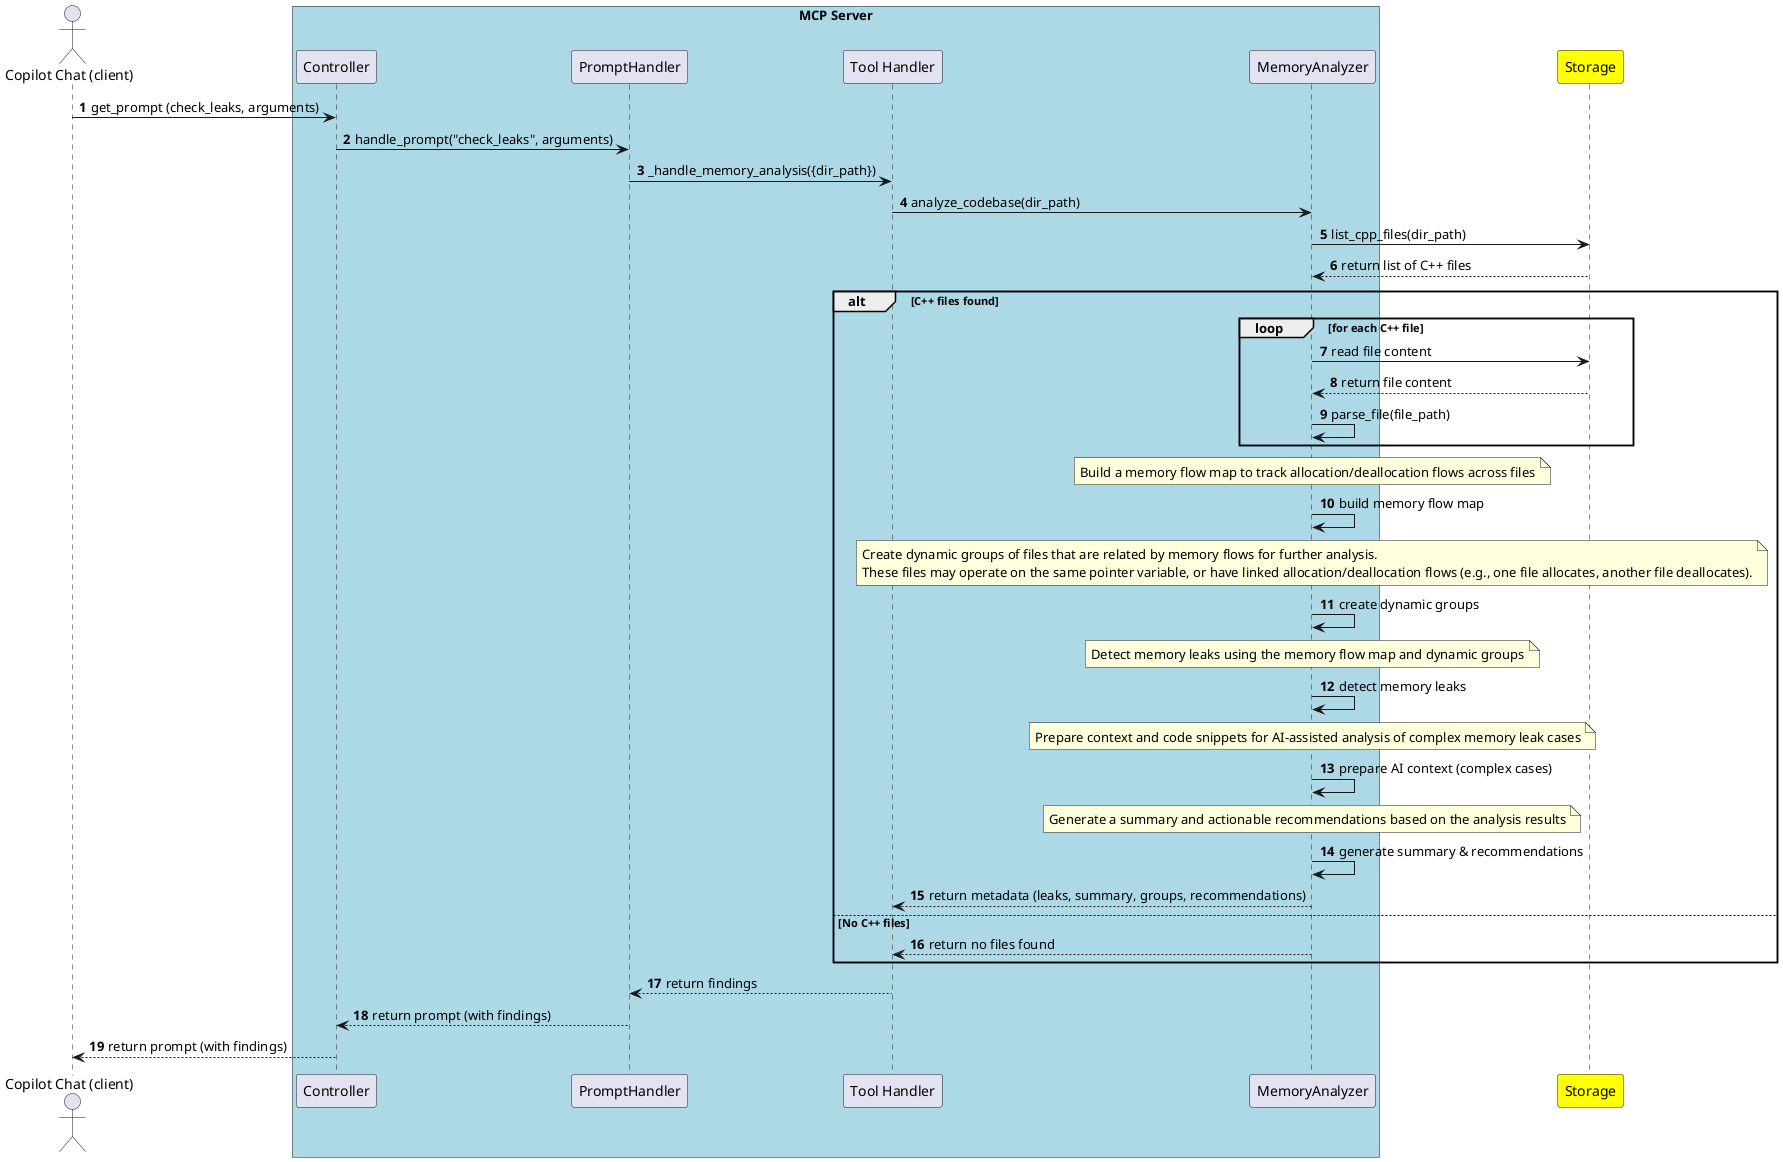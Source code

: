 @startuml
actor "Copilot Chat (client)" as copilot
box "MCP Server" #LightBlue
  participant "Controller" as controller
  participant "PromptHandler" as promptHandler
  participant "Tool Handler" as toolHandler
  participant "MemoryAnalyzer" as memoryAnalyzer
end box
participant "Storage" as storage #yellow

autonumber
copilot -> controller : get_prompt (check_leaks, arguments)
controller -> promptHandler : handle_prompt("check_leaks", arguments)
promptHandler -> toolHandler : _handle_memory_analysis({dir_path})
toolHandler -> memoryAnalyzer : analyze_codebase(dir_path)
memoryAnalyzer -> storage : list_cpp_files(dir_path)
storage --> memoryAnalyzer : return list of C++ files
alt C++ files found
  loop for each C++ file
    ' Step 10: For each C++ file, read its content
    memoryAnalyzer -> storage : read file content
    storage --> memoryAnalyzer : return file content
    ' Step 11: Parse each file to extract memory operations (allocations/deallocations)
    memoryAnalyzer -> memoryAnalyzer : parse_file(file_path)
  end
  ' Step 12: Build a memory flow map to track allocation/deallocation flows across files
  note over memoryAnalyzer
     Build a memory flow map to track allocation/deallocation flows across files
  end note
  memoryAnalyzer -> memoryAnalyzer : build memory flow map
 
  ' Step 13: Create dynamic groups of files related by memory flows
  note over memoryAnalyzer
     Create dynamic groups of files that are related by memory flows for further analysis.
     These files may operate on the same pointer variable, or have linked allocation/deallocation flows (e.g., one file allocates, another file deallocates).
  end note
  memoryAnalyzer -> memoryAnalyzer : create dynamic groups

  ' Step 14: Detect memory leaks based on the memory flow map and groups
  note over memoryAnalyzer
     Detect memory leaks using the memory flow map and dynamic groups
  end note
  memoryAnalyzer -> memoryAnalyzer : detect memory leaks

  ' Step 15: Prepare AI context for complex cases
  note over memoryAnalyzer
     Prepare context and code snippets for AI-assisted analysis of complex memory leak cases
  end note
  memoryAnalyzer -> memoryAnalyzer : prepare AI context (complex cases)

  ' Step 16: Generate summary and actionable recommendations
  note over memoryAnalyzer
     Generate a summary and actionable recommendations based on the analysis results
  end note
  memoryAnalyzer -> memoryAnalyzer : generate summary & recommendations
  memoryAnalyzer --> toolHandler : return metadata (leaks, summary, groups, recommendations)
else No C++ files
  memoryAnalyzer --> toolHandler : return no files found
end
toolHandler --> promptHandler : return findings
promptHandler --> controller : return prompt (with findings)
controller --> copilot : return prompt (with findings)
@enduml
